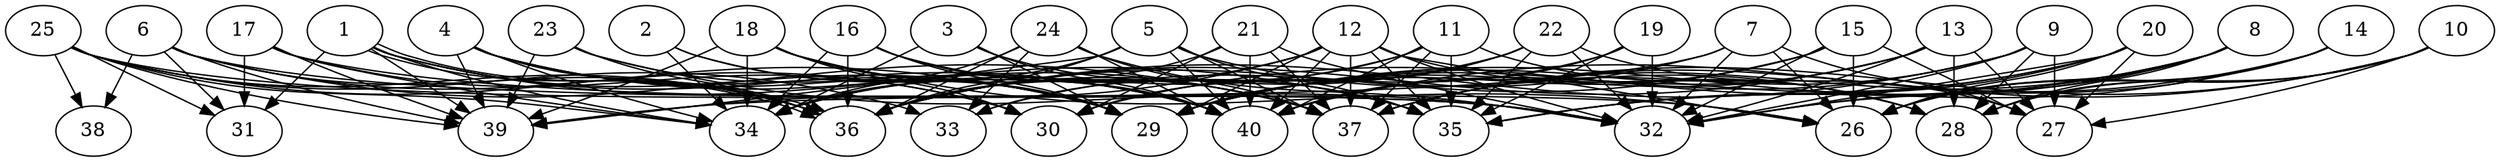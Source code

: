 // DAG automatically generated by daggen at Thu Oct  3 14:06:48 2019
// ./daggen --dot -n 40 --ccr 0.3 --fat 0.9 --regular 0.9 --density 0.6 --mindata 5242880 --maxdata 52428800 
digraph G {
  1 [size="97679360", alpha="0.03", expect_size="29303808"] 
  1 -> 29 [size ="29303808"]
  1 -> 31 [size ="29303808"]
  1 -> 34 [size ="29303808"]
  1 -> 35 [size ="29303808"]
  1 -> 36 [size ="29303808"]
  1 -> 36 [size ="29303808"]
  1 -> 39 [size ="29303808"]
  1 -> 40 [size ="29303808"]
  2 [size="122395307", alpha="0.11", expect_size="36718592"] 
  2 -> 29 [size ="36718592"]
  2 -> 34 [size ="36718592"]
  2 -> 40 [size ="36718592"]
  3 [size="142308693", alpha="0.17", expect_size="42692608"] 
  3 -> 29 [size ="42692608"]
  3 -> 34 [size ="42692608"]
  3 -> 35 [size ="42692608"]
  3 -> 40 [size ="42692608"]
  4 [size="150319787", alpha="0.14", expect_size="45095936"] 
  4 -> 29 [size ="45095936"]
  4 -> 34 [size ="45095936"]
  4 -> 36 [size ="45095936"]
  4 -> 37 [size ="45095936"]
  4 -> 39 [size ="45095936"]
  4 -> 40 [size ="45095936"]
  5 [size="26760533", alpha="0.05", expect_size="8028160"] 
  5 -> 28 [size ="8028160"]
  5 -> 34 [size ="8028160"]
  5 -> 35 [size ="8028160"]
  5 -> 36 [size ="8028160"]
  5 -> 37 [size ="8028160"]
  5 -> 39 [size ="8028160"]
  5 -> 40 [size ="8028160"]
  6 [size="19862187", alpha="0.18", expect_size="5958656"] 
  6 -> 30 [size ="5958656"]
  6 -> 31 [size ="5958656"]
  6 -> 32 [size ="5958656"]
  6 -> 36 [size ="5958656"]
  6 -> 37 [size ="5958656"]
  6 -> 38 [size ="5958656"]
  6 -> 39 [size ="5958656"]
  7 [size="60975787", alpha="0.05", expect_size="18292736"] 
  7 -> 26 [size ="18292736"]
  7 -> 27 [size ="18292736"]
  7 -> 32 [size ="18292736"]
  7 -> 33 [size ="18292736"]
  7 -> 39 [size ="18292736"]
  8 [size="165522773", alpha="0.18", expect_size="49656832"] 
  8 -> 26 [size ="49656832"]
  8 -> 28 [size ="49656832"]
  8 -> 29 [size ="49656832"]
  8 -> 32 [size ="49656832"]
  8 -> 35 [size ="49656832"]
  8 -> 37 [size ="49656832"]
  9 [size="21930667", alpha="0.02", expect_size="6579200"] 
  9 -> 27 [size ="6579200"]
  9 -> 28 [size ="6579200"]
  9 -> 29 [size ="6579200"]
  9 -> 32 [size ="6579200"]
  9 -> 36 [size ="6579200"]
  9 -> 37 [size ="6579200"]
  10 [size="139267413", alpha="0.08", expect_size="41780224"] 
  10 -> 26 [size ="41780224"]
  10 -> 27 [size ="41780224"]
  10 -> 28 [size ="41780224"]
  10 -> 37 [size ="41780224"]
  10 -> 40 [size ="41780224"]
  11 [size="50589013", alpha="0.16", expect_size="15176704"] 
  11 -> 28 [size ="15176704"]
  11 -> 33 [size ="15176704"]
  11 -> 34 [size ="15176704"]
  11 -> 35 [size ="15176704"]
  11 -> 37 [size ="15176704"]
  11 -> 40 [size ="15176704"]
  12 [size="76339200", alpha="0.14", expect_size="22901760"] 
  12 -> 26 [size ="22901760"]
  12 -> 28 [size ="22901760"]
  12 -> 29 [size ="22901760"]
  12 -> 32 [size ="22901760"]
  12 -> 34 [size ="22901760"]
  12 -> 35 [size ="22901760"]
  12 -> 36 [size ="22901760"]
  12 -> 37 [size ="22901760"]
  12 -> 39 [size ="22901760"]
  12 -> 40 [size ="22901760"]
  13 [size="160740693", alpha="0.07", expect_size="48222208"] 
  13 -> 27 [size ="48222208"]
  13 -> 28 [size ="48222208"]
  13 -> 29 [size ="48222208"]
  13 -> 32 [size ="48222208"]
  13 -> 36 [size ="48222208"]
  13 -> 40 [size ="48222208"]
  14 [size="134567253", alpha="0.14", expect_size="40370176"] 
  14 -> 26 [size ="40370176"]
  14 -> 28 [size ="40370176"]
  14 -> 32 [size ="40370176"]
  14 -> 35 [size ="40370176"]
  14 -> 37 [size ="40370176"]
  15 [size="85060267", alpha="0.02", expect_size="25518080"] 
  15 -> 26 [size ="25518080"]
  15 -> 27 [size ="25518080"]
  15 -> 29 [size ="25518080"]
  15 -> 32 [size ="25518080"]
  15 -> 36 [size ="25518080"]
  15 -> 40 [size ="25518080"]
  16 [size="121064107", alpha="0.09", expect_size="36319232"] 
  16 -> 29 [size ="36319232"]
  16 -> 34 [size ="36319232"]
  16 -> 35 [size ="36319232"]
  16 -> 36 [size ="36319232"]
  16 -> 40 [size ="36319232"]
  17 [size="102823253", alpha="0.19", expect_size="30846976"] 
  17 -> 26 [size ="30846976"]
  17 -> 30 [size ="30846976"]
  17 -> 31 [size ="30846976"]
  17 -> 34 [size ="30846976"]
  17 -> 39 [size ="30846976"]
  18 [size="141967360", alpha="0.15", expect_size="42590208"] 
  18 -> 26 [size ="42590208"]
  18 -> 29 [size ="42590208"]
  18 -> 30 [size ="42590208"]
  18 -> 34 [size ="42590208"]
  18 -> 37 [size ="42590208"]
  18 -> 39 [size ="42590208"]
  19 [size="123480747", alpha="0.10", expect_size="37044224"] 
  19 -> 30 [size ="37044224"]
  19 -> 32 [size ="37044224"]
  19 -> 35 [size ="37044224"]
  19 -> 40 [size ="37044224"]
  20 [size="141250560", alpha="0.09", expect_size="42375168"] 
  20 -> 26 [size ="42375168"]
  20 -> 27 [size ="42375168"]
  20 -> 29 [size ="42375168"]
  20 -> 30 [size ="42375168"]
  20 -> 32 [size ="42375168"]
  20 -> 35 [size ="42375168"]
  21 [size="46209707", alpha="0.19", expect_size="13862912"] 
  21 -> 30 [size ="13862912"]
  21 -> 32 [size ="13862912"]
  21 -> 36 [size ="13862912"]
  21 -> 37 [size ="13862912"]
  21 -> 40 [size ="13862912"]
  22 [size="18169173", alpha="0.02", expect_size="5450752"] 
  22 -> 27 [size ="5450752"]
  22 -> 29 [size ="5450752"]
  22 -> 30 [size ="5450752"]
  22 -> 32 [size ="5450752"]
  22 -> 35 [size ="5450752"]
  22 -> 36 [size ="5450752"]
  23 [size="127638187", alpha="0.01", expect_size="38291456"] 
  23 -> 29 [size ="38291456"]
  23 -> 32 [size ="38291456"]
  23 -> 36 [size ="38291456"]
  23 -> 39 [size ="38291456"]
  24 [size="28678827", alpha="0.16", expect_size="8603648"] 
  24 -> 32 [size ="8603648"]
  24 -> 33 [size ="8603648"]
  24 -> 34 [size ="8603648"]
  24 -> 36 [size ="8603648"]
  24 -> 37 [size ="8603648"]
  24 -> 40 [size ="8603648"]
  25 [size="136755200", alpha="0.13", expect_size="41026560"] 
  25 -> 29 [size ="41026560"]
  25 -> 31 [size ="41026560"]
  25 -> 32 [size ="41026560"]
  25 -> 33 [size ="41026560"]
  25 -> 34 [size ="41026560"]
  25 -> 36 [size ="41026560"]
  25 -> 38 [size ="41026560"]
  25 -> 39 [size ="41026560"]
  26 [size="152671573", alpha="0.10", expect_size="45801472"] 
  27 [size="65276587", alpha="0.13", expect_size="19582976"] 
  28 [size="56958293", alpha="0.14", expect_size="17087488"] 
  29 [size="174684160", alpha="0.17", expect_size="52405248"] 
  30 [size="94993067", alpha="0.14", expect_size="28497920"] 
  31 [size="167720960", alpha="0.16", expect_size="50316288"] 
  32 [size="158494720", alpha="0.05", expect_size="47548416"] 
  33 [size="172240213", alpha="0.13", expect_size="51672064"] 
  34 [size="19213653", alpha="0.15", expect_size="5764096"] 
  35 [size="146841600", alpha="0.06", expect_size="44052480"] 
  36 [size="92542293", alpha="0.10", expect_size="27762688"] 
  37 [size="173277867", alpha="0.05", expect_size="51983360"] 
  38 [size="117981867", alpha="0.16", expect_size="35394560"] 
  39 [size="74700800", alpha="0.00", expect_size="22410240"] 
  40 [size="47889067", alpha="0.00", expect_size="14366720"] 
}
